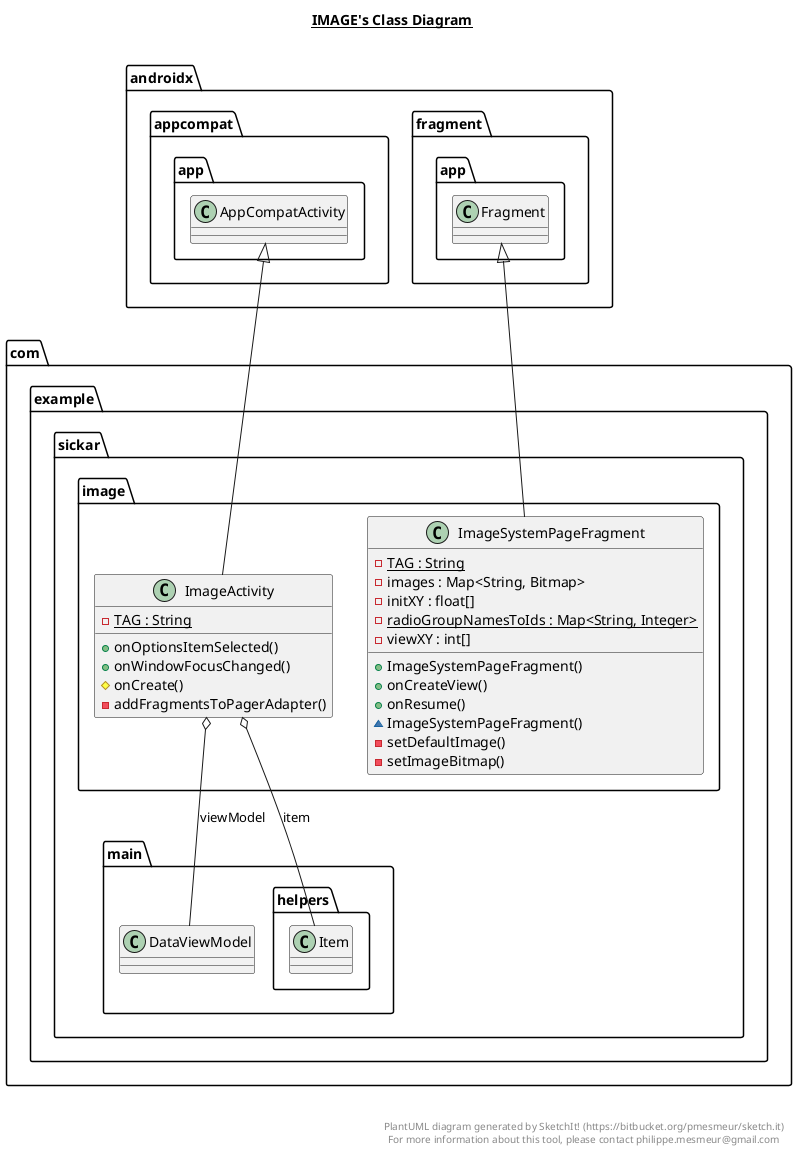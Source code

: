 @startuml

title __IMAGE's Class Diagram__\n

  namespace com.example.sickar {
    namespace image {
      class com.example.sickar.image.ImageActivity {
          {static} - TAG : String
          + onOptionsItemSelected()
          + onWindowFocusChanged()
          # onCreate()
          - addFragmentsToPagerAdapter()
      }
    }
  }
  

  namespace com.example.sickar {
    namespace image {
      class com.example.sickar.image.ImageSystemPageFragment {
          {static} - TAG : String
          - images : Map<String, Bitmap>
          - initXY : float[]
          {static} - radioGroupNamesToIds : Map<String, Integer>
          - viewXY : int[]
          + ImageSystemPageFragment()
          + onCreateView()
          + onResume()
          ~ ImageSystemPageFragment()
          - setDefaultImage()
          - setImageBitmap()
      }
    }
  }
  

  com.example.sickar.image.ImageActivity -up-|> androidx.appcompat.app.AppCompatActivity
  com.example.sickar.image.ImageActivity o-- com.example.sickar.main.helpers.Item : item
  com.example.sickar.image.ImageActivity o-- com.example.sickar.main.DataViewModel : viewModel
  com.example.sickar.image.ImageSystemPageFragment -up-|> androidx.fragment.app.Fragment


right footer


PlantUML diagram generated by SketchIt! (https://bitbucket.org/pmesmeur/sketch.it)
For more information about this tool, please contact philippe.mesmeur@gmail.com
endfooter

@enduml
